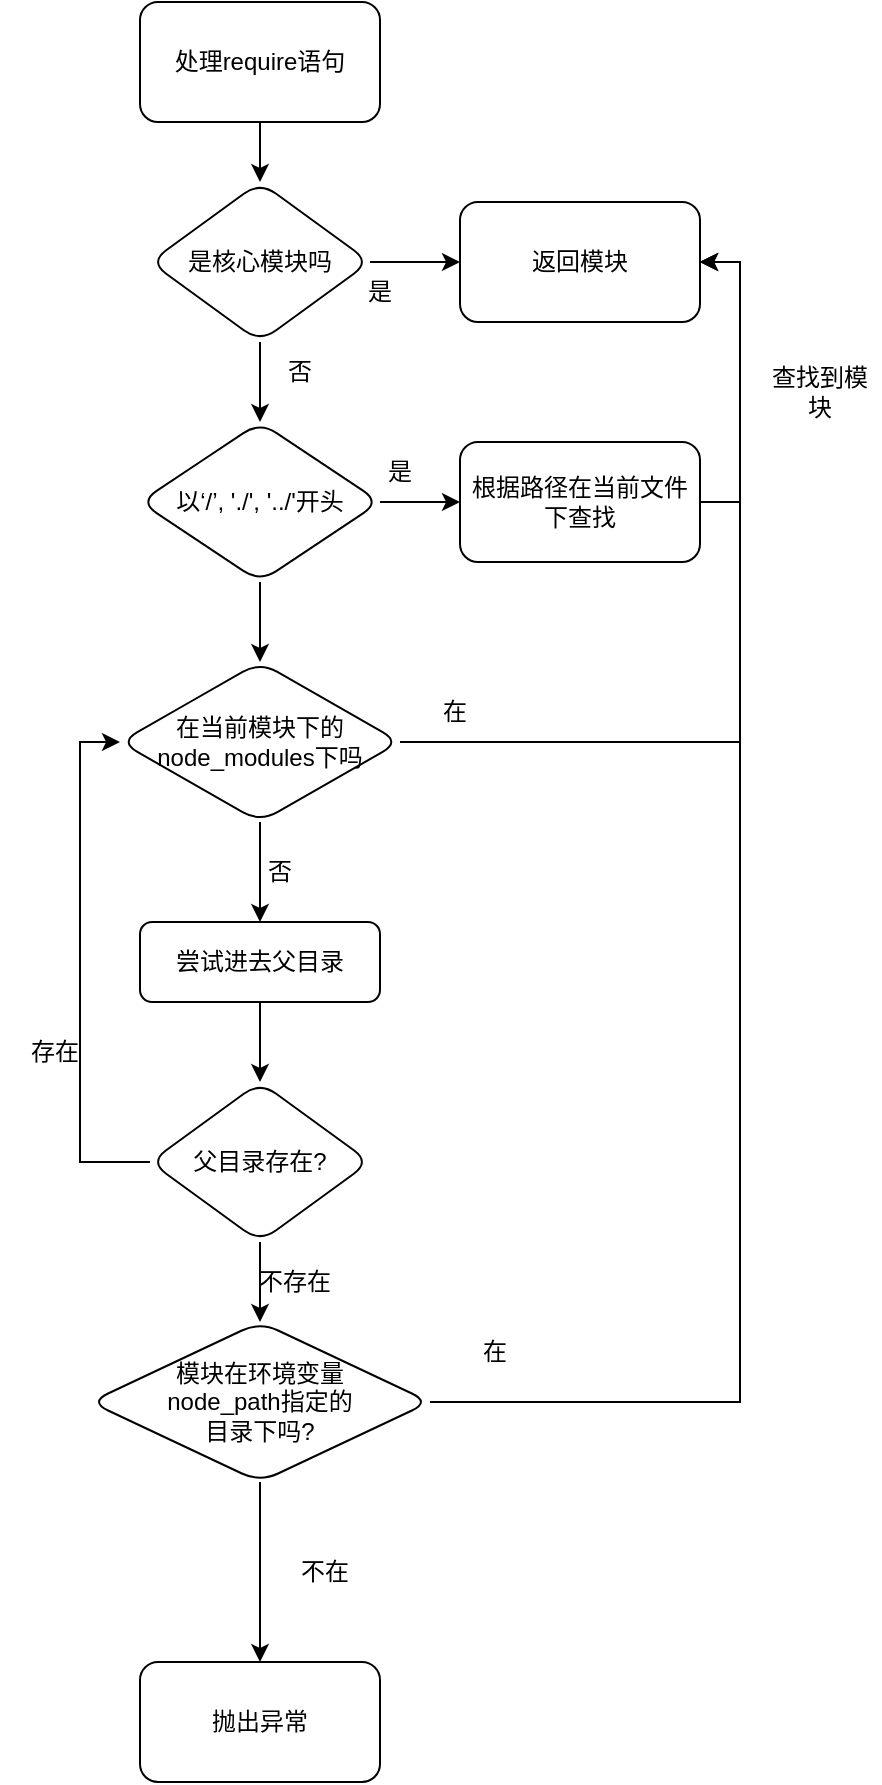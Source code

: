 <mxfile version="20.1.4" type="github">
  <diagram id="oFoDBeGjAl3_mBjDxXdZ" name="第 1 页">
    <mxGraphModel dx="1261" dy="785" grid="1" gridSize="10" guides="1" tooltips="1" connect="1" arrows="1" fold="1" page="1" pageScale="1" pageWidth="827" pageHeight="1169" math="0" shadow="0">
      <root>
        <mxCell id="0" />
        <mxCell id="1" parent="0" />
        <mxCell id="3TlZWHV6sP-muTXf7egh-3" value="" style="edgeStyle=orthogonalEdgeStyle;rounded=0;orthogonalLoop=1;jettySize=auto;html=1;" edge="1" parent="1" source="3TlZWHV6sP-muTXf7egh-1" target="3TlZWHV6sP-muTXf7egh-2">
          <mxGeometry relative="1" as="geometry" />
        </mxCell>
        <mxCell id="3TlZWHV6sP-muTXf7egh-1" value="处理require语句" style="rounded=1;whiteSpace=wrap;html=1;" vertex="1" parent="1">
          <mxGeometry x="350" y="230" width="120" height="60" as="geometry" />
        </mxCell>
        <mxCell id="3TlZWHV6sP-muTXf7egh-5" value="" style="edgeStyle=orthogonalEdgeStyle;rounded=0;orthogonalLoop=1;jettySize=auto;html=1;" edge="1" parent="1" source="3TlZWHV6sP-muTXf7egh-2" target="3TlZWHV6sP-muTXf7egh-4">
          <mxGeometry relative="1" as="geometry" />
        </mxCell>
        <mxCell id="3TlZWHV6sP-muTXf7egh-10" value="" style="edgeStyle=orthogonalEdgeStyle;rounded=0;orthogonalLoop=1;jettySize=auto;html=1;" edge="1" parent="1" source="3TlZWHV6sP-muTXf7egh-2" target="3TlZWHV6sP-muTXf7egh-9">
          <mxGeometry relative="1" as="geometry" />
        </mxCell>
        <mxCell id="3TlZWHV6sP-muTXf7egh-2" value="是核心模块吗" style="rhombus;whiteSpace=wrap;html=1;rounded=1;" vertex="1" parent="1">
          <mxGeometry x="355" y="320" width="110" height="80" as="geometry" />
        </mxCell>
        <mxCell id="3TlZWHV6sP-muTXf7egh-4" value="返回模块" style="whiteSpace=wrap;html=1;rounded=1;" vertex="1" parent="1">
          <mxGeometry x="510" y="330" width="120" height="60" as="geometry" />
        </mxCell>
        <mxCell id="3TlZWHV6sP-muTXf7egh-8" value="是" style="text;html=1;strokeColor=none;fillColor=none;align=center;verticalAlign=middle;whiteSpace=wrap;rounded=0;" vertex="1" parent="1">
          <mxGeometry x="440" y="360" width="60" height="30" as="geometry" />
        </mxCell>
        <mxCell id="3TlZWHV6sP-muTXf7egh-13" value="" style="edgeStyle=orthogonalEdgeStyle;rounded=0;orthogonalLoop=1;jettySize=auto;html=1;" edge="1" parent="1" source="3TlZWHV6sP-muTXf7egh-9" target="3TlZWHV6sP-muTXf7egh-12">
          <mxGeometry relative="1" as="geometry" />
        </mxCell>
        <mxCell id="3TlZWHV6sP-muTXf7egh-20" value="" style="edgeStyle=orthogonalEdgeStyle;rounded=0;orthogonalLoop=1;jettySize=auto;html=1;" edge="1" parent="1" source="3TlZWHV6sP-muTXf7egh-9" target="3TlZWHV6sP-muTXf7egh-19">
          <mxGeometry relative="1" as="geometry" />
        </mxCell>
        <mxCell id="3TlZWHV6sP-muTXf7egh-9" value="以‘/’, &#39;./&#39;, &#39;../&#39;开头" style="rhombus;whiteSpace=wrap;html=1;rounded=1;" vertex="1" parent="1">
          <mxGeometry x="350" y="440" width="120" height="80" as="geometry" />
        </mxCell>
        <mxCell id="3TlZWHV6sP-muTXf7egh-11" value="否" style="text;html=1;strokeColor=none;fillColor=none;align=center;verticalAlign=middle;whiteSpace=wrap;rounded=0;" vertex="1" parent="1">
          <mxGeometry x="400" y="400" width="60" height="30" as="geometry" />
        </mxCell>
        <mxCell id="3TlZWHV6sP-muTXf7egh-17" style="edgeStyle=orthogonalEdgeStyle;rounded=0;orthogonalLoop=1;jettySize=auto;html=1;exitX=1;exitY=0.5;exitDx=0;exitDy=0;entryX=1;entryY=0.5;entryDx=0;entryDy=0;" edge="1" parent="1" source="3TlZWHV6sP-muTXf7egh-12" target="3TlZWHV6sP-muTXf7egh-4">
          <mxGeometry relative="1" as="geometry" />
        </mxCell>
        <mxCell id="3TlZWHV6sP-muTXf7egh-12" value="根据路径在当前文件下查找" style="whiteSpace=wrap;html=1;rounded=1;" vertex="1" parent="1">
          <mxGeometry x="510" y="450" width="120" height="60" as="geometry" />
        </mxCell>
        <mxCell id="3TlZWHV6sP-muTXf7egh-14" value="是" style="text;html=1;strokeColor=none;fillColor=none;align=center;verticalAlign=middle;whiteSpace=wrap;rounded=0;" vertex="1" parent="1">
          <mxGeometry x="450" y="450" width="60" height="30" as="geometry" />
        </mxCell>
        <mxCell id="3TlZWHV6sP-muTXf7egh-18" value="查找到模块" style="text;html=1;strokeColor=none;fillColor=none;align=center;verticalAlign=middle;whiteSpace=wrap;rounded=0;" vertex="1" parent="1">
          <mxGeometry x="660" y="410" width="60" height="30" as="geometry" />
        </mxCell>
        <mxCell id="3TlZWHV6sP-muTXf7egh-22" style="edgeStyle=orthogonalEdgeStyle;rounded=0;orthogonalLoop=1;jettySize=auto;html=1;exitX=1;exitY=0.5;exitDx=0;exitDy=0;entryX=1;entryY=0.5;entryDx=0;entryDy=0;" edge="1" parent="1" source="3TlZWHV6sP-muTXf7egh-19" target="3TlZWHV6sP-muTXf7egh-4">
          <mxGeometry relative="1" as="geometry" />
        </mxCell>
        <mxCell id="3TlZWHV6sP-muTXf7egh-26" value="" style="edgeStyle=orthogonalEdgeStyle;rounded=0;orthogonalLoop=1;jettySize=auto;html=1;" edge="1" parent="1" source="3TlZWHV6sP-muTXf7egh-19" target="3TlZWHV6sP-muTXf7egh-25">
          <mxGeometry relative="1" as="geometry" />
        </mxCell>
        <mxCell id="3TlZWHV6sP-muTXf7egh-19" value="在当前模块下的node_modules下吗" style="rhombus;whiteSpace=wrap;html=1;rounded=1;" vertex="1" parent="1">
          <mxGeometry x="340" y="560" width="140" height="80" as="geometry" />
        </mxCell>
        <mxCell id="3TlZWHV6sP-muTXf7egh-23" value="在" style="text;html=1;strokeColor=none;fillColor=none;align=center;verticalAlign=middle;whiteSpace=wrap;rounded=0;" vertex="1" parent="1">
          <mxGeometry x="480" y="570" width="55" height="30" as="geometry" />
        </mxCell>
        <mxCell id="3TlZWHV6sP-muTXf7egh-29" value="" style="edgeStyle=orthogonalEdgeStyle;rounded=0;orthogonalLoop=1;jettySize=auto;html=1;" edge="1" parent="1" source="3TlZWHV6sP-muTXf7egh-25" target="3TlZWHV6sP-muTXf7egh-28">
          <mxGeometry relative="1" as="geometry" />
        </mxCell>
        <mxCell id="3TlZWHV6sP-muTXf7egh-25" value="尝试进去父目录" style="whiteSpace=wrap;html=1;rounded=1;" vertex="1" parent="1">
          <mxGeometry x="350" y="690" width="120" height="40" as="geometry" />
        </mxCell>
        <mxCell id="3TlZWHV6sP-muTXf7egh-27" value="否" style="text;html=1;strokeColor=none;fillColor=none;align=center;verticalAlign=middle;whiteSpace=wrap;rounded=0;" vertex="1" parent="1">
          <mxGeometry x="390" y="650" width="60" height="30" as="geometry" />
        </mxCell>
        <mxCell id="3TlZWHV6sP-muTXf7egh-30" style="edgeStyle=orthogonalEdgeStyle;rounded=0;orthogonalLoop=1;jettySize=auto;html=1;exitX=0;exitY=0.5;exitDx=0;exitDy=0;entryX=0;entryY=0.5;entryDx=0;entryDy=0;" edge="1" parent="1" source="3TlZWHV6sP-muTXf7egh-28" target="3TlZWHV6sP-muTXf7egh-19">
          <mxGeometry relative="1" as="geometry" />
        </mxCell>
        <mxCell id="3TlZWHV6sP-muTXf7egh-33" value="" style="edgeStyle=orthogonalEdgeStyle;rounded=0;orthogonalLoop=1;jettySize=auto;html=1;" edge="1" parent="1" source="3TlZWHV6sP-muTXf7egh-28" target="3TlZWHV6sP-muTXf7egh-32">
          <mxGeometry relative="1" as="geometry" />
        </mxCell>
        <mxCell id="3TlZWHV6sP-muTXf7egh-28" value="父目录存在?" style="rhombus;whiteSpace=wrap;html=1;rounded=1;" vertex="1" parent="1">
          <mxGeometry x="355" y="770" width="110" height="80" as="geometry" />
        </mxCell>
        <mxCell id="3TlZWHV6sP-muTXf7egh-31" value="存在" style="text;html=1;strokeColor=none;fillColor=none;align=center;verticalAlign=middle;whiteSpace=wrap;rounded=0;" vertex="1" parent="1">
          <mxGeometry x="280" y="740" width="55" height="30" as="geometry" />
        </mxCell>
        <mxCell id="3TlZWHV6sP-muTXf7egh-40" value="" style="edgeStyle=orthogonalEdgeStyle;rounded=0;orthogonalLoop=1;jettySize=auto;html=1;" edge="1" parent="1" source="3TlZWHV6sP-muTXf7egh-32" target="3TlZWHV6sP-muTXf7egh-39">
          <mxGeometry relative="1" as="geometry" />
        </mxCell>
        <mxCell id="3TlZWHV6sP-muTXf7egh-41" style="edgeStyle=orthogonalEdgeStyle;rounded=0;orthogonalLoop=1;jettySize=auto;html=1;exitX=1;exitY=0.5;exitDx=0;exitDy=0;entryX=1;entryY=0.5;entryDx=0;entryDy=0;" edge="1" parent="1" source="3TlZWHV6sP-muTXf7egh-32" target="3TlZWHV6sP-muTXf7egh-4">
          <mxGeometry relative="1" as="geometry" />
        </mxCell>
        <mxCell id="3TlZWHV6sP-muTXf7egh-32" value="模块在环境变量&lt;br&gt;node_path指定的&lt;br&gt;目录下吗?" style="rhombus;whiteSpace=wrap;html=1;rounded=1;" vertex="1" parent="1">
          <mxGeometry x="325" y="890" width="170" height="80" as="geometry" />
        </mxCell>
        <mxCell id="3TlZWHV6sP-muTXf7egh-34" value="不存在" style="text;html=1;strokeColor=none;fillColor=none;align=center;verticalAlign=middle;whiteSpace=wrap;rounded=0;" vertex="1" parent="1">
          <mxGeometry x="400" y="860" width="55" height="20" as="geometry" />
        </mxCell>
        <mxCell id="3TlZWHV6sP-muTXf7egh-39" value="抛出异常" style="whiteSpace=wrap;html=1;rounded=1;" vertex="1" parent="1">
          <mxGeometry x="350" y="1060" width="120" height="60" as="geometry" />
        </mxCell>
        <mxCell id="3TlZWHV6sP-muTXf7egh-42" value="在" style="text;html=1;strokeColor=none;fillColor=none;align=center;verticalAlign=middle;whiteSpace=wrap;rounded=0;" vertex="1" parent="1">
          <mxGeometry x="500" y="890" width="55" height="30" as="geometry" />
        </mxCell>
        <mxCell id="3TlZWHV6sP-muTXf7egh-43" value="不在" style="text;html=1;strokeColor=none;fillColor=none;align=center;verticalAlign=middle;whiteSpace=wrap;rounded=0;" vertex="1" parent="1">
          <mxGeometry x="415" y="1000" width="55" height="30" as="geometry" />
        </mxCell>
      </root>
    </mxGraphModel>
  </diagram>
</mxfile>
